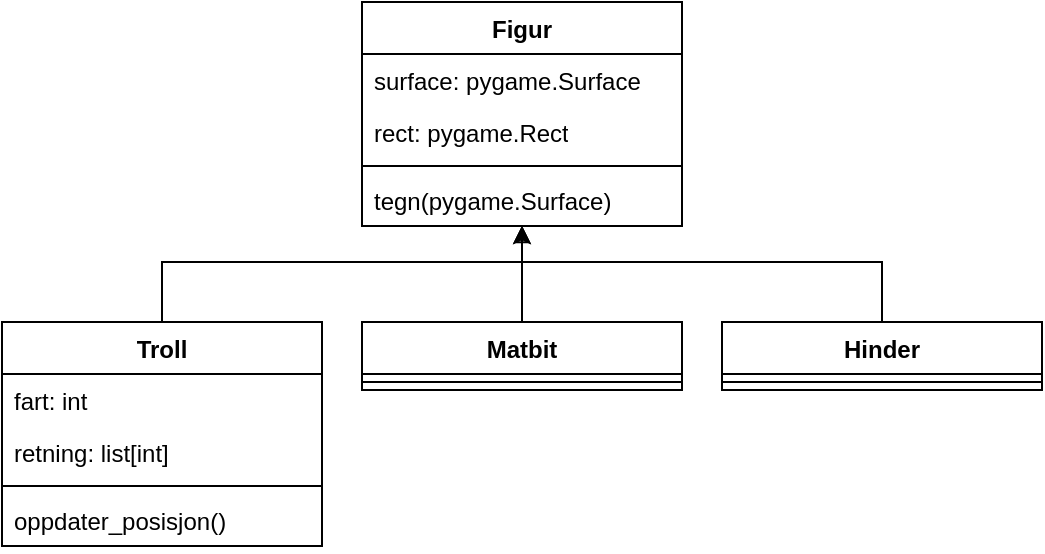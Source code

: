 <mxfile version="22.0.3" type="device">
  <diagram name="Page-1" id="yOymN6CG3ZhkpoSFxEah">
    <mxGraphModel dx="954" dy="604" grid="1" gridSize="10" guides="1" tooltips="1" connect="1" arrows="1" fold="1" page="1" pageScale="1" pageWidth="827" pageHeight="1169" math="0" shadow="0">
      <root>
        <mxCell id="0" />
        <mxCell id="1" parent="0" />
        <mxCell id="672CcFFPAglIuu4eg1qg-1" value="Figur" style="swimlane;fontStyle=1;align=center;verticalAlign=top;childLayout=stackLayout;horizontal=1;startSize=26;horizontalStack=0;resizeParent=1;resizeParentMax=0;resizeLast=0;collapsible=1;marginBottom=0;whiteSpace=wrap;html=1;" vertex="1" parent="1">
          <mxGeometry x="310" y="100" width="160" height="112" as="geometry" />
        </mxCell>
        <mxCell id="672CcFFPAglIuu4eg1qg-2" value="surface: pygame.Surface" style="text;strokeColor=none;fillColor=none;align=left;verticalAlign=top;spacingLeft=4;spacingRight=4;overflow=hidden;rotatable=0;points=[[0,0.5],[1,0.5]];portConstraint=eastwest;whiteSpace=wrap;html=1;" vertex="1" parent="672CcFFPAglIuu4eg1qg-1">
          <mxGeometry y="26" width="160" height="26" as="geometry" />
        </mxCell>
        <mxCell id="672CcFFPAglIuu4eg1qg-5" value="rect: pygame.Rect" style="text;strokeColor=none;fillColor=none;align=left;verticalAlign=top;spacingLeft=4;spacingRight=4;overflow=hidden;rotatable=0;points=[[0,0.5],[1,0.5]];portConstraint=eastwest;whiteSpace=wrap;html=1;" vertex="1" parent="672CcFFPAglIuu4eg1qg-1">
          <mxGeometry y="52" width="160" height="26" as="geometry" />
        </mxCell>
        <mxCell id="672CcFFPAglIuu4eg1qg-3" value="" style="line;strokeWidth=1;fillColor=none;align=left;verticalAlign=middle;spacingTop=-1;spacingLeft=3;spacingRight=3;rotatable=0;labelPosition=right;points=[];portConstraint=eastwest;strokeColor=inherit;" vertex="1" parent="672CcFFPAglIuu4eg1qg-1">
          <mxGeometry y="78" width="160" height="8" as="geometry" />
        </mxCell>
        <mxCell id="672CcFFPAglIuu4eg1qg-4" value="tegn(pygame.Surface)" style="text;strokeColor=none;fillColor=none;align=left;verticalAlign=top;spacingLeft=4;spacingRight=4;overflow=hidden;rotatable=0;points=[[0,0.5],[1,0.5]];portConstraint=eastwest;whiteSpace=wrap;html=1;" vertex="1" parent="672CcFFPAglIuu4eg1qg-1">
          <mxGeometry y="86" width="160" height="26" as="geometry" />
        </mxCell>
        <mxCell id="672CcFFPAglIuu4eg1qg-6" value="Troll" style="swimlane;fontStyle=1;align=center;verticalAlign=top;childLayout=stackLayout;horizontal=1;startSize=26;horizontalStack=0;resizeParent=1;resizeParentMax=0;resizeLast=0;collapsible=1;marginBottom=0;whiteSpace=wrap;html=1;" vertex="1" parent="1">
          <mxGeometry x="130" y="260" width="160" height="112" as="geometry" />
        </mxCell>
        <mxCell id="672CcFFPAglIuu4eg1qg-10" value="fart: int" style="text;strokeColor=none;fillColor=none;align=left;verticalAlign=top;spacingLeft=4;spacingRight=4;overflow=hidden;rotatable=0;points=[[0,0.5],[1,0.5]];portConstraint=eastwest;whiteSpace=wrap;html=1;" vertex="1" parent="672CcFFPAglIuu4eg1qg-6">
          <mxGeometry y="26" width="160" height="26" as="geometry" />
        </mxCell>
        <mxCell id="672CcFFPAglIuu4eg1qg-7" value="retning: list[int]" style="text;strokeColor=none;fillColor=none;align=left;verticalAlign=top;spacingLeft=4;spacingRight=4;overflow=hidden;rotatable=0;points=[[0,0.5],[1,0.5]];portConstraint=eastwest;whiteSpace=wrap;html=1;" vertex="1" parent="672CcFFPAglIuu4eg1qg-6">
          <mxGeometry y="52" width="160" height="26" as="geometry" />
        </mxCell>
        <mxCell id="672CcFFPAglIuu4eg1qg-8" value="" style="line;strokeWidth=1;fillColor=none;align=left;verticalAlign=middle;spacingTop=-1;spacingLeft=3;spacingRight=3;rotatable=0;labelPosition=right;points=[];portConstraint=eastwest;strokeColor=inherit;" vertex="1" parent="672CcFFPAglIuu4eg1qg-6">
          <mxGeometry y="78" width="160" height="8" as="geometry" />
        </mxCell>
        <mxCell id="672CcFFPAglIuu4eg1qg-9" value="oppdater_posisjon()" style="text;strokeColor=none;fillColor=none;align=left;verticalAlign=top;spacingLeft=4;spacingRight=4;overflow=hidden;rotatable=0;points=[[0,0.5],[1,0.5]];portConstraint=eastwest;whiteSpace=wrap;html=1;" vertex="1" parent="672CcFFPAglIuu4eg1qg-6">
          <mxGeometry y="86" width="160" height="26" as="geometry" />
        </mxCell>
        <mxCell id="672CcFFPAglIuu4eg1qg-11" value="Matbit" style="swimlane;fontStyle=1;align=center;verticalAlign=top;childLayout=stackLayout;horizontal=1;startSize=26;horizontalStack=0;resizeParent=1;resizeParentMax=0;resizeLast=0;collapsible=1;marginBottom=0;whiteSpace=wrap;html=1;" vertex="1" parent="1">
          <mxGeometry x="310" y="260" width="160" height="34" as="geometry" />
        </mxCell>
        <mxCell id="672CcFFPAglIuu4eg1qg-13" value="" style="line;strokeWidth=1;fillColor=none;align=left;verticalAlign=middle;spacingTop=-1;spacingLeft=3;spacingRight=3;rotatable=0;labelPosition=right;points=[];portConstraint=eastwest;strokeColor=inherit;" vertex="1" parent="672CcFFPAglIuu4eg1qg-11">
          <mxGeometry y="26" width="160" height="8" as="geometry" />
        </mxCell>
        <mxCell id="672CcFFPAglIuu4eg1qg-15" value="Hinder" style="swimlane;fontStyle=1;align=center;verticalAlign=top;childLayout=stackLayout;horizontal=1;startSize=26;horizontalStack=0;resizeParent=1;resizeParentMax=0;resizeLast=0;collapsible=1;marginBottom=0;whiteSpace=wrap;html=1;" vertex="1" parent="1">
          <mxGeometry x="490" y="260" width="160" height="34" as="geometry" />
        </mxCell>
        <mxCell id="672CcFFPAglIuu4eg1qg-16" value="" style="line;strokeWidth=1;fillColor=none;align=left;verticalAlign=middle;spacingTop=-1;spacingLeft=3;spacingRight=3;rotatable=0;labelPosition=right;points=[];portConstraint=eastwest;strokeColor=inherit;" vertex="1" parent="672CcFFPAglIuu4eg1qg-15">
          <mxGeometry y="26" width="160" height="8" as="geometry" />
        </mxCell>
        <mxCell id="672CcFFPAglIuu4eg1qg-17" value="" style="endArrow=block;html=1;rounded=0;exitX=0.5;exitY=0;exitDx=0;exitDy=0;entryX=0.5;entryY=1;entryDx=0;entryDy=0;entryPerimeter=0;endFill=0;" edge="1" parent="1" source="672CcFFPAglIuu4eg1qg-11" target="672CcFFPAglIuu4eg1qg-4">
          <mxGeometry width="50" height="50" relative="1" as="geometry">
            <mxPoint x="580" y="340" as="sourcePoint" />
            <mxPoint x="630" y="290" as="targetPoint" />
          </mxGeometry>
        </mxCell>
        <mxCell id="672CcFFPAglIuu4eg1qg-18" value="" style="endArrow=classic;html=1;rounded=0;exitX=0.5;exitY=0;exitDx=0;exitDy=0;entryX=0.5;entryY=1;entryDx=0;entryDy=0;entryPerimeter=0;" edge="1" parent="1" source="672CcFFPAglIuu4eg1qg-6" target="672CcFFPAglIuu4eg1qg-4">
          <mxGeometry width="50" height="50" relative="1" as="geometry">
            <mxPoint x="460" y="340" as="sourcePoint" />
            <mxPoint x="510" y="290" as="targetPoint" />
            <Array as="points">
              <mxPoint x="210" y="230" />
              <mxPoint x="390" y="230" />
            </Array>
          </mxGeometry>
        </mxCell>
        <mxCell id="672CcFFPAglIuu4eg1qg-19" value="" style="endArrow=classic;html=1;rounded=0;exitX=0.5;exitY=0;exitDx=0;exitDy=0;entryX=0.5;entryY=1;entryDx=0;entryDy=0;entryPerimeter=0;" edge="1" parent="1" source="672CcFFPAglIuu4eg1qg-15" target="672CcFFPAglIuu4eg1qg-4">
          <mxGeometry width="50" height="50" relative="1" as="geometry">
            <mxPoint x="460" y="340" as="sourcePoint" />
            <mxPoint x="510" y="290" as="targetPoint" />
            <Array as="points">
              <mxPoint x="570" y="230" />
              <mxPoint x="390" y="230" />
            </Array>
          </mxGeometry>
        </mxCell>
      </root>
    </mxGraphModel>
  </diagram>
</mxfile>
